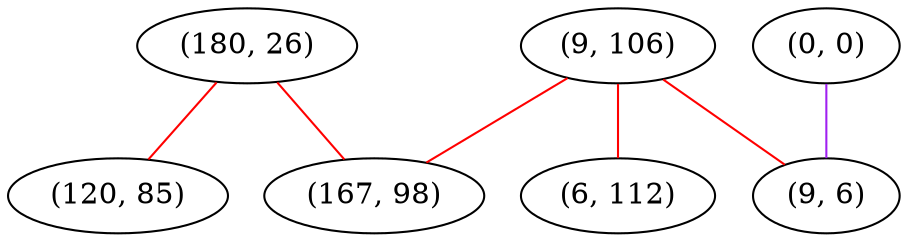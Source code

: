 graph "" {
"(180, 26)";
"(0, 0)";
"(120, 85)";
"(9, 106)";
"(9, 6)";
"(6, 112)";
"(167, 98)";
"(180, 26)" -- "(120, 85)"  [color=red, key=0, weight=1];
"(180, 26)" -- "(167, 98)"  [color=red, key=0, weight=1];
"(0, 0)" -- "(9, 6)"  [color=purple, key=0, weight=4];
"(9, 106)" -- "(9, 6)"  [color=red, key=0, weight=1];
"(9, 106)" -- "(6, 112)"  [color=red, key=0, weight=1];
"(9, 106)" -- "(167, 98)"  [color=red, key=0, weight=1];
}
